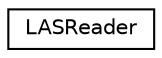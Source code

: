 digraph "Graphical Class Hierarchy"
{
  edge [fontname="Helvetica",fontsize="10",labelfontname="Helvetica",labelfontsize="10"];
  node [fontname="Helvetica",fontsize="10",shape=record];
  rankdir="LR";
  Node0 [label="LASReader",height=0.2,width=0.4,color="black", fillcolor="white", style="filled",URL="$class_l_a_s_reader.html"];
}
